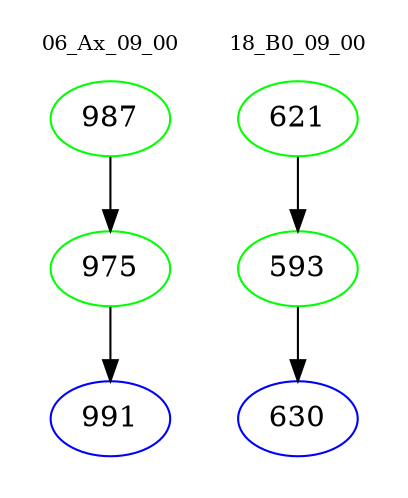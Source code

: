 digraph{
subgraph cluster_0 {
color = white
label = "06_Ax_09_00";
fontsize=10;
T0_987 [label="987", color="green"]
T0_987 -> T0_975 [color="black"]
T0_975 [label="975", color="green"]
T0_975 -> T0_991 [color="black"]
T0_991 [label="991", color="blue"]
}
subgraph cluster_1 {
color = white
label = "18_B0_09_00";
fontsize=10;
T1_621 [label="621", color="green"]
T1_621 -> T1_593 [color="black"]
T1_593 [label="593", color="green"]
T1_593 -> T1_630 [color="black"]
T1_630 [label="630", color="blue"]
}
}
